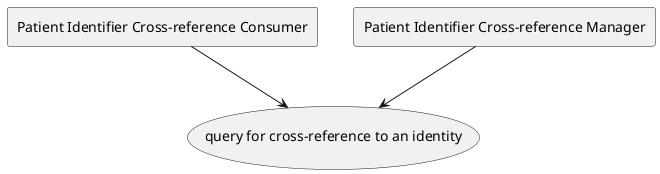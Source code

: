 @startuml

agent "Patient Identifier Cross-reference Consumer" as Consumer

agent "Patient Identifier Cross-reference Manager" as Manager
usecase (query for cross-reference to an identity) as (ITI-83)
Consumer --> (ITI-83)
Manager --> (ITI-83)
@enduml
